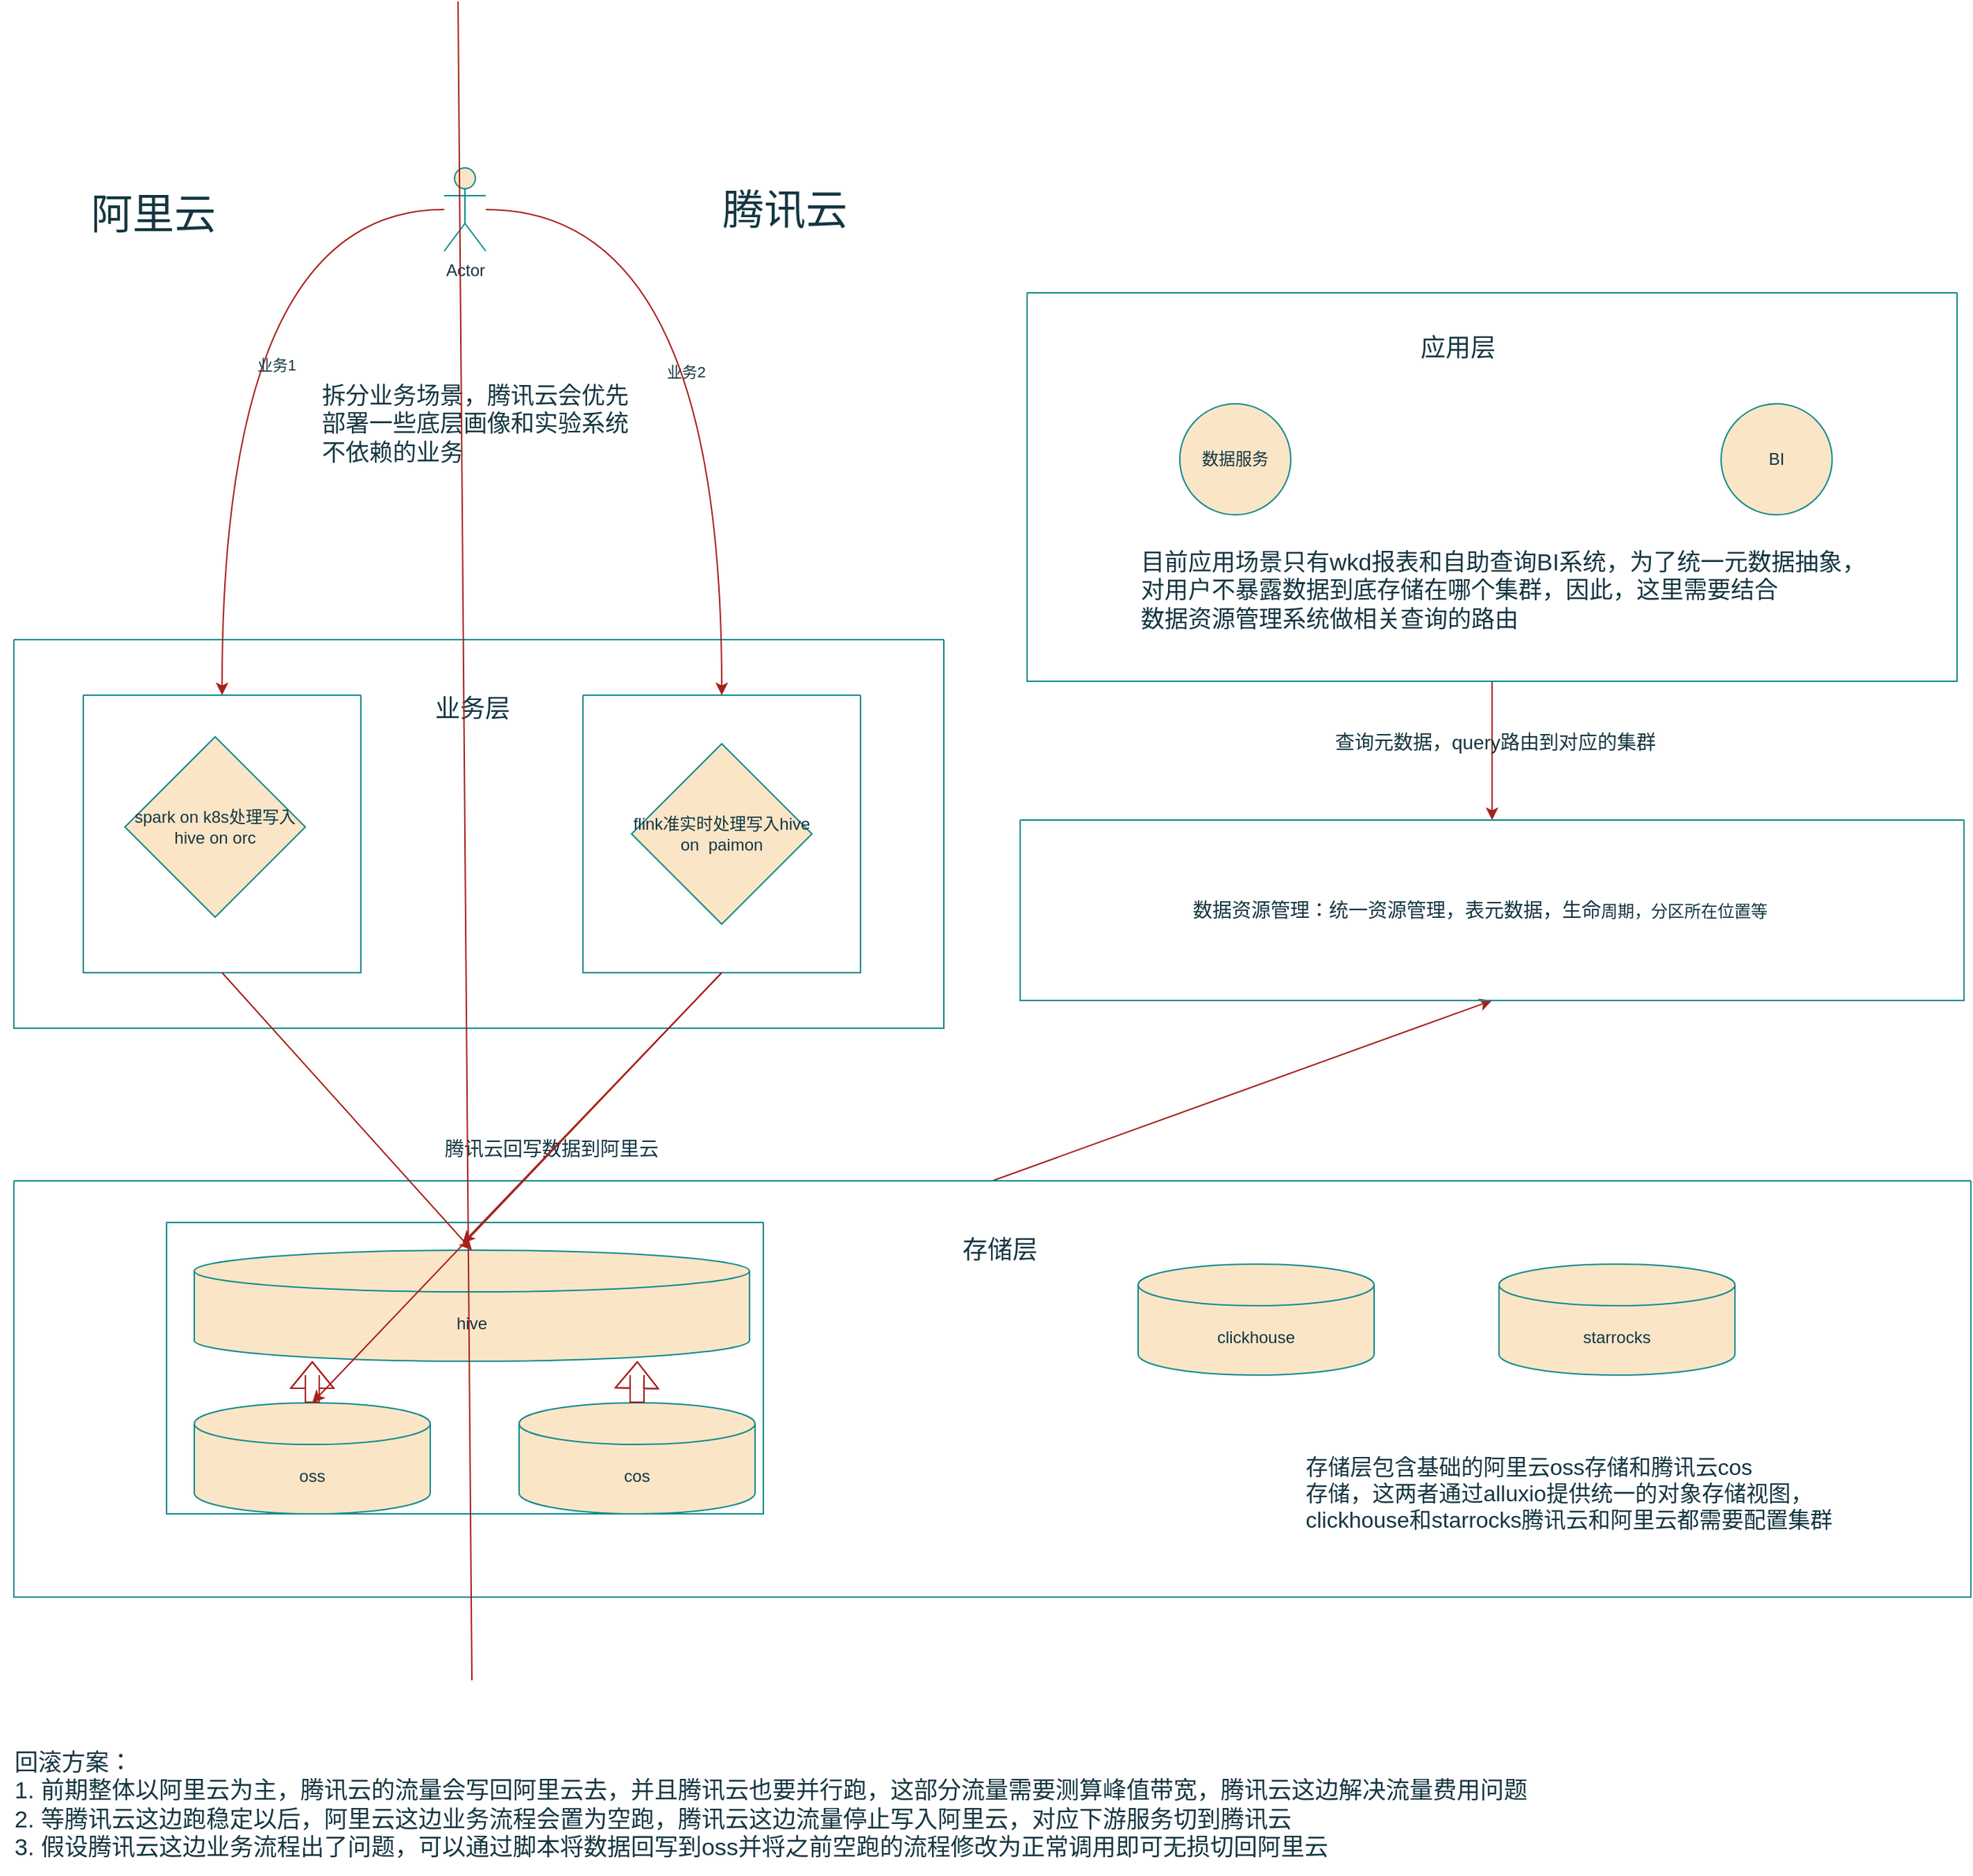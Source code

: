 <mxfile version="22.1.11" type="github">
  <diagram name="第 1 页" id="LyzLs8KSeAA5ORpxAnu4">
    <mxGraphModel dx="2074" dy="1125" grid="1" gridSize="10" guides="1" tooltips="1" connect="1" arrows="1" fold="1" page="1" pageScale="1" pageWidth="827" pageHeight="1169" math="0" shadow="0">
      <root>
        <mxCell id="0" />
        <mxCell id="1" parent="0" />
        <mxCell id="eee_U3IOTz9vt7lkL6su-33" style="edgeStyle=orthogonalEdgeStyle;rounded=0;orthogonalLoop=1;jettySize=auto;html=1;labelBackgroundColor=none;strokeColor=#A8201A;fontColor=default;" edge="1" parent="1" source="eee_U3IOTz9vt7lkL6su-3" target="eee_U3IOTz9vt7lkL6su-30">
          <mxGeometry relative="1" as="geometry" />
        </mxCell>
        <mxCell id="eee_U3IOTz9vt7lkL6su-38" value="&lt;font style=&quot;font-size: 14px;&quot;&gt;查询元数据，query路由到对应的集群&lt;/font&gt;" style="edgeLabel;html=1;align=center;verticalAlign=middle;resizable=0;points=[];labelBackgroundColor=none;fontColor=#143642;" vertex="1" connectable="0" parent="eee_U3IOTz9vt7lkL6su-33">
          <mxGeometry x="-0.12" y="2" relative="1" as="geometry">
            <mxPoint as="offset" />
          </mxGeometry>
        </mxCell>
        <mxCell id="eee_U3IOTz9vt7lkL6su-3" value="" style="swimlane;startSize=0;labelBackgroundColor=none;fillColor=#FAE5C7;strokeColor=#0F8B8D;fontColor=#143642;" vertex="1" parent="1">
          <mxGeometry x="780" y="240" width="670" height="280" as="geometry" />
        </mxCell>
        <mxCell id="eee_U3IOTz9vt7lkL6su-4" value="&lt;span style=&quot;font-size: 18px;&quot;&gt;应用层&lt;/span&gt;" style="text;html=1;align=center;verticalAlign=middle;resizable=0;points=[];autosize=1;strokeColor=none;fillColor=none;labelBackgroundColor=none;fontColor=#143642;" vertex="1" parent="eee_U3IOTz9vt7lkL6su-3">
          <mxGeometry x="270" y="20" width="80" height="40" as="geometry" />
        </mxCell>
        <mxCell id="eee_U3IOTz9vt7lkL6su-34" value="数据服务" style="ellipse;whiteSpace=wrap;html=1;aspect=fixed;labelBackgroundColor=none;fillColor=#FAE5C7;strokeColor=#0F8B8D;fontColor=#143642;" vertex="1" parent="eee_U3IOTz9vt7lkL6su-3">
          <mxGeometry x="110" y="80" width="80" height="80" as="geometry" />
        </mxCell>
        <mxCell id="eee_U3IOTz9vt7lkL6su-35" value="BI" style="ellipse;whiteSpace=wrap;html=1;aspect=fixed;labelBackgroundColor=none;fillColor=#FAE5C7;strokeColor=#0F8B8D;fontColor=#143642;" vertex="1" parent="eee_U3IOTz9vt7lkL6su-3">
          <mxGeometry x="500" y="80" width="80" height="80" as="geometry" />
        </mxCell>
        <mxCell id="eee_U3IOTz9vt7lkL6su-47" value="&lt;font style=&quot;font-size: 17px;&quot;&gt;目前应用场景只有wkd报表和自助查询BI系统，为了统一元数据抽象，&lt;br&gt;对用户不暴露数据到底存储在哪个集群，因此，这里需要结合&lt;br&gt;数据资源管理系统做相关查询的路由&lt;/font&gt;" style="text;html=1;align=left;verticalAlign=middle;resizable=0;points=[];autosize=1;strokeColor=none;fillColor=none;labelBackgroundColor=none;fontColor=#143642;" vertex="1" parent="eee_U3IOTz9vt7lkL6su-3">
          <mxGeometry x="80" y="180" width="550" height="70" as="geometry" />
        </mxCell>
        <mxCell id="eee_U3IOTz9vt7lkL6su-32" style="rounded=0;orthogonalLoop=1;jettySize=auto;html=1;exitX=0.5;exitY=0;exitDx=0;exitDy=0;entryX=0.5;entryY=1;entryDx=0;entryDy=0;labelBackgroundColor=none;strokeColor=#A8201A;fontColor=default;" edge="1" parent="1" source="eee_U3IOTz9vt7lkL6su-5" target="eee_U3IOTz9vt7lkL6su-30">
          <mxGeometry relative="1" as="geometry" />
        </mxCell>
        <mxCell id="eee_U3IOTz9vt7lkL6su-5" value="" style="swimlane;startSize=0;labelBackgroundColor=none;fillColor=#FAE5C7;strokeColor=#0F8B8D;fontColor=#143642;" vertex="1" parent="1">
          <mxGeometry x="50" y="880" width="1410" height="300" as="geometry" />
        </mxCell>
        <mxCell id="eee_U3IOTz9vt7lkL6su-6" value="&lt;span style=&quot;font-size: 18px;&quot;&gt;存储层&lt;/span&gt;" style="text;html=1;align=center;verticalAlign=middle;resizable=0;points=[];autosize=1;strokeColor=none;fillColor=none;labelBackgroundColor=none;fontColor=#143642;" vertex="1" parent="eee_U3IOTz9vt7lkL6su-5">
          <mxGeometry x="670" y="30" width="80" height="40" as="geometry" />
        </mxCell>
        <mxCell id="eee_U3IOTz9vt7lkL6su-11" value="clickhouse" style="shape=cylinder3;whiteSpace=wrap;html=1;boundedLbl=1;backgroundOutline=1;size=15;labelBackgroundColor=none;fillColor=#FAE5C7;strokeColor=#0F8B8D;fontColor=#143642;" vertex="1" parent="eee_U3IOTz9vt7lkL6su-5">
          <mxGeometry x="810" y="60" width="170" height="80" as="geometry" />
        </mxCell>
        <mxCell id="eee_U3IOTz9vt7lkL6su-12" value="starrocks" style="shape=cylinder3;whiteSpace=wrap;html=1;boundedLbl=1;backgroundOutline=1;size=15;labelBackgroundColor=none;fillColor=#FAE5C7;strokeColor=#0F8B8D;fontColor=#143642;" vertex="1" parent="eee_U3IOTz9vt7lkL6su-5">
          <mxGeometry x="1070" y="60" width="170" height="80" as="geometry" />
        </mxCell>
        <mxCell id="eee_U3IOTz9vt7lkL6su-13" value="" style="swimlane;startSize=0;labelBackgroundColor=none;fillColor=#FAE5C7;strokeColor=#0F8B8D;fontColor=#143642;" vertex="1" parent="eee_U3IOTz9vt7lkL6su-5">
          <mxGeometry x="110" y="30" width="430" height="210" as="geometry" />
        </mxCell>
        <mxCell id="eee_U3IOTz9vt7lkL6su-9" value="oss" style="shape=cylinder3;whiteSpace=wrap;html=1;boundedLbl=1;backgroundOutline=1;size=15;labelBackgroundColor=none;fillColor=#FAE5C7;strokeColor=#0F8B8D;fontColor=#143642;" vertex="1" parent="eee_U3IOTz9vt7lkL6su-13">
          <mxGeometry x="20" y="130" width="170" height="80" as="geometry" />
        </mxCell>
        <mxCell id="eee_U3IOTz9vt7lkL6su-10" value="cos" style="shape=cylinder3;whiteSpace=wrap;html=1;boundedLbl=1;backgroundOutline=1;size=15;labelBackgroundColor=none;fillColor=#FAE5C7;strokeColor=#0F8B8D;fontColor=#143642;" vertex="1" parent="eee_U3IOTz9vt7lkL6su-13">
          <mxGeometry x="254" y="130" width="170" height="80" as="geometry" />
        </mxCell>
        <mxCell id="eee_U3IOTz9vt7lkL6su-16" value="&lt;font style=&quot;font-size: 14px;&quot;&gt;Alluxio&lt;/font&gt;" style="text;html=1;align=center;verticalAlign=middle;resizable=0;points=[];autosize=1;strokeColor=none;fillColor=none;labelBackgroundColor=none;fontColor=#143642;" vertex="1" parent="eee_U3IOTz9vt7lkL6su-13">
          <mxGeometry x="170" y="18" width="60" height="30" as="geometry" />
        </mxCell>
        <mxCell id="eee_U3IOTz9vt7lkL6su-48" value="hive" style="shape=cylinder3;whiteSpace=wrap;html=1;boundedLbl=1;backgroundOutline=1;size=15;labelBackgroundColor=none;fillColor=#FAE5C7;strokeColor=#0F8B8D;fontColor=#143642;" vertex="1" parent="eee_U3IOTz9vt7lkL6su-13">
          <mxGeometry x="20" y="20" width="400" height="80" as="geometry" />
        </mxCell>
        <mxCell id="eee_U3IOTz9vt7lkL6su-60" style="edgeStyle=orthogonalEdgeStyle;rounded=0;orthogonalLoop=1;jettySize=auto;html=1;shape=flexArrow;labelBackgroundColor=none;strokeColor=#A8201A;fontColor=default;" edge="1" parent="eee_U3IOTz9vt7lkL6su-13" source="eee_U3IOTz9vt7lkL6su-9">
          <mxGeometry relative="1" as="geometry">
            <mxPoint x="105" y="100" as="targetPoint" />
          </mxGeometry>
        </mxCell>
        <mxCell id="eee_U3IOTz9vt7lkL6su-63" style="edgeStyle=orthogonalEdgeStyle;rounded=0;orthogonalLoop=1;jettySize=auto;html=1;entryX=0.798;entryY=1;entryDx=0;entryDy=0;entryPerimeter=0;shape=flexArrow;labelBackgroundColor=none;strokeColor=#A8201A;fontColor=default;" edge="1" parent="eee_U3IOTz9vt7lkL6su-13" source="eee_U3IOTz9vt7lkL6su-10" target="eee_U3IOTz9vt7lkL6su-48">
          <mxGeometry relative="1" as="geometry" />
        </mxCell>
        <mxCell id="eee_U3IOTz9vt7lkL6su-40" value="&lt;div style=&quot;text-align: left; font-size: 16px;&quot;&gt;&lt;span style=&quot;background-color: initial;&quot;&gt;&lt;font style=&quot;font-size: 16px;&quot;&gt;存储层包含基础的阿里云oss存储和腾讯云cos&lt;/font&gt;&lt;/span&gt;&lt;/div&gt;&lt;div style=&quot;text-align: left; font-size: 16px;&quot;&gt;&lt;span style=&quot;background-color: initial;&quot;&gt;&lt;font style=&quot;font-size: 16px;&quot;&gt;存储，这两者通过alluxio提供统一的对象存储视图，&lt;/font&gt;&lt;/span&gt;&lt;/div&gt;&lt;div style=&quot;text-align: left; font-size: 16px;&quot;&gt;&lt;span style=&quot;background-color: initial;&quot;&gt;&lt;font style=&quot;font-size: 16px;&quot;&gt;clickhouse和starrocks腾讯云和阿里云都需要配置集群&lt;/font&gt;&lt;/span&gt;&lt;/div&gt;" style="text;html=1;align=center;verticalAlign=middle;resizable=0;points=[];autosize=1;strokeColor=none;fillColor=none;labelBackgroundColor=none;fontColor=#143642;" vertex="1" parent="eee_U3IOTz9vt7lkL6su-5">
          <mxGeometry x="920" y="190" width="400" height="70" as="geometry" />
        </mxCell>
        <mxCell id="eee_U3IOTz9vt7lkL6su-7" value="" style="swimlane;startSize=0;labelBackgroundColor=none;fillColor=#FAE5C7;strokeColor=#0F8B8D;fontColor=#143642;" vertex="1" parent="1">
          <mxGeometry x="50" y="490" width="670" height="280" as="geometry" />
        </mxCell>
        <mxCell id="eee_U3IOTz9vt7lkL6su-8" value="&lt;span style=&quot;font-size: 18px;&quot;&gt;业务层&lt;/span&gt;" style="text;html=1;align=center;verticalAlign=middle;resizable=0;points=[];autosize=1;strokeColor=none;fillColor=none;labelBackgroundColor=none;fontColor=#143642;" vertex="1" parent="eee_U3IOTz9vt7lkL6su-7">
          <mxGeometry x="290" y="30" width="80" height="40" as="geometry" />
        </mxCell>
        <mxCell id="eee_U3IOTz9vt7lkL6su-21" value="" style="swimlane;startSize=0;labelBackgroundColor=none;fillColor=#FAE5C7;strokeColor=#0F8B8D;fontColor=#143642;" vertex="1" parent="eee_U3IOTz9vt7lkL6su-7">
          <mxGeometry x="50" y="40" width="200" height="200" as="geometry" />
        </mxCell>
        <mxCell id="eee_U3IOTz9vt7lkL6su-51" value="spark on k8s处理写入hive on orc" style="rhombus;whiteSpace=wrap;html=1;labelBackgroundColor=none;fillColor=#FAE5C7;strokeColor=#0F8B8D;fontColor=#143642;" vertex="1" parent="eee_U3IOTz9vt7lkL6su-21">
          <mxGeometry x="30" y="30" width="130" height="130" as="geometry" />
        </mxCell>
        <mxCell id="eee_U3IOTz9vt7lkL6su-22" value="" style="swimlane;startSize=0;labelBackgroundColor=none;fillColor=#FAE5C7;strokeColor=#0F8B8D;fontColor=#143642;" vertex="1" parent="eee_U3IOTz9vt7lkL6su-7">
          <mxGeometry x="410" y="40" width="200" height="200" as="geometry" />
        </mxCell>
        <mxCell id="eee_U3IOTz9vt7lkL6su-54" value="flink准实时处理写入hive on&amp;nbsp; paimon" style="rhombus;whiteSpace=wrap;html=1;labelBackgroundColor=none;fillColor=#FAE5C7;strokeColor=#0F8B8D;fontColor=#143642;" vertex="1" parent="eee_U3IOTz9vt7lkL6su-22">
          <mxGeometry x="35" y="35" width="130" height="130" as="geometry" />
        </mxCell>
        <mxCell id="eee_U3IOTz9vt7lkL6su-26" style="rounded=0;orthogonalLoop=1;jettySize=auto;html=1;exitX=0.5;exitY=1;exitDx=0;exitDy=0;entryX=0.5;entryY=0;entryDx=0;entryDy=0;entryPerimeter=0;labelBackgroundColor=none;strokeColor=#A8201A;fontColor=default;" edge="1" parent="1" source="eee_U3IOTz9vt7lkL6su-22" target="eee_U3IOTz9vt7lkL6su-9">
          <mxGeometry relative="1" as="geometry">
            <mxPoint x="270" y="1050" as="targetPoint" />
          </mxGeometry>
        </mxCell>
        <mxCell id="eee_U3IOTz9vt7lkL6su-28" value="&lt;font style=&quot;font-size: 14px;&quot;&gt;腾讯云回写数据到阿里云&lt;/font&gt;" style="edgeLabel;html=1;align=center;verticalAlign=middle;resizable=0;points=[];labelBackgroundColor=none;fontColor=#143642;" vertex="1" connectable="0" parent="eee_U3IOTz9vt7lkL6su-26">
          <mxGeometry x="-0.178" y="-3" relative="1" as="geometry">
            <mxPoint y="1" as="offset" />
          </mxGeometry>
        </mxCell>
        <mxCell id="eee_U3IOTz9vt7lkL6su-27" style="rounded=0;orthogonalLoop=1;jettySize=auto;html=1;exitX=0.5;exitY=1;exitDx=0;exitDy=0;entryX=0.5;entryY=0;entryDx=0;entryDy=0;entryPerimeter=0;labelBackgroundColor=none;strokeColor=#A8201A;fontColor=default;" edge="1" parent="1" source="eee_U3IOTz9vt7lkL6su-21" target="eee_U3IOTz9vt7lkL6su-48">
          <mxGeometry relative="1" as="geometry">
            <mxPoint x="265" y="1040" as="targetPoint" />
          </mxGeometry>
        </mxCell>
        <mxCell id="eee_U3IOTz9vt7lkL6su-30" value="" style="swimlane;startSize=0;labelBackgroundColor=none;fillColor=#FAE5C7;strokeColor=#0F8B8D;fontColor=#143642;" vertex="1" parent="1">
          <mxGeometry x="775" y="620" width="680" height="130" as="geometry" />
        </mxCell>
        <mxCell id="eee_U3IOTz9vt7lkL6su-31" value="&lt;span style=&quot;font-size: 14px;&quot;&gt;数据资源管理：&lt;/span&gt;&lt;font style=&quot;border-color: var(--border-color); font-size: 14px;&quot;&gt;统一资源管理，表元数据，生命&lt;/font&gt;周期，分区所在位置等" style="text;html=1;align=center;verticalAlign=middle;resizable=0;points=[];autosize=1;strokeColor=none;fillColor=none;labelBackgroundColor=none;fontColor=#143642;" vertex="1" parent="eee_U3IOTz9vt7lkL6su-30">
          <mxGeometry x="111" y="50" width="440" height="30" as="geometry" />
        </mxCell>
        <mxCell id="eee_U3IOTz9vt7lkL6su-42" style="edgeStyle=orthogonalEdgeStyle;rounded=0;orthogonalLoop=1;jettySize=auto;html=1;entryX=0.5;entryY=0;entryDx=0;entryDy=0;curved=1;labelBackgroundColor=none;strokeColor=#A8201A;fontColor=default;" edge="1" parent="1" source="eee_U3IOTz9vt7lkL6su-41" target="eee_U3IOTz9vt7lkL6su-21">
          <mxGeometry relative="1" as="geometry" />
        </mxCell>
        <mxCell id="eee_U3IOTz9vt7lkL6su-44" value="业务1" style="edgeLabel;html=1;align=center;verticalAlign=middle;resizable=0;points=[];labelBackgroundColor=none;fontColor=#143642;" vertex="1" connectable="0" parent="eee_U3IOTz9vt7lkL6su-42">
          <mxGeometry x="0.064" y="39" relative="1" as="geometry">
            <mxPoint as="offset" />
          </mxGeometry>
        </mxCell>
        <mxCell id="eee_U3IOTz9vt7lkL6su-43" style="edgeStyle=orthogonalEdgeStyle;rounded=0;orthogonalLoop=1;jettySize=auto;html=1;curved=1;labelBackgroundColor=none;strokeColor=#A8201A;fontColor=default;" edge="1" parent="1" source="eee_U3IOTz9vt7lkL6su-41" target="eee_U3IOTz9vt7lkL6su-22">
          <mxGeometry relative="1" as="geometry" />
        </mxCell>
        <mxCell id="eee_U3IOTz9vt7lkL6su-45" value="业务2" style="edgeLabel;html=1;align=center;verticalAlign=middle;resizable=0;points=[];labelBackgroundColor=none;fontColor=#143642;" vertex="1" connectable="0" parent="eee_U3IOTz9vt7lkL6su-43">
          <mxGeometry x="0.104" y="-26" relative="1" as="geometry">
            <mxPoint as="offset" />
          </mxGeometry>
        </mxCell>
        <mxCell id="eee_U3IOTz9vt7lkL6su-41" value="Actor" style="shape=umlActor;verticalLabelPosition=bottom;verticalAlign=top;html=1;outlineConnect=0;labelBackgroundColor=none;fillColor=#FAE5C7;strokeColor=#0F8B8D;fontColor=#143642;" vertex="1" parent="1">
          <mxGeometry x="360" y="150" width="30" height="60" as="geometry" />
        </mxCell>
        <mxCell id="eee_U3IOTz9vt7lkL6su-46" value="&lt;font style=&quot;font-size: 17px;&quot;&gt;拆分业务场景，腾讯云会优先&lt;br&gt;部署一些底层画像和实验系统&lt;br&gt;不依赖的业务&lt;/font&gt;" style="text;html=1;align=left;verticalAlign=middle;resizable=0;points=[];autosize=1;strokeColor=none;fillColor=none;labelBackgroundColor=none;fontColor=#143642;" vertex="1" parent="1">
          <mxGeometry x="270" y="300" width="240" height="70" as="geometry" />
        </mxCell>
        <mxCell id="eee_U3IOTz9vt7lkL6su-55" value="&lt;font style=&quot;font-size: 30px;&quot;&gt;阿里云&lt;/font&gt;" style="text;html=1;align=center;verticalAlign=middle;resizable=0;points=[];autosize=1;strokeColor=none;fillColor=none;labelBackgroundColor=none;fontColor=#143642;" vertex="1" parent="1">
          <mxGeometry x="95" y="158" width="110" height="50" as="geometry" />
        </mxCell>
        <mxCell id="eee_U3IOTz9vt7lkL6su-56" value="&lt;font style=&quot;font-size: 30px;&quot;&gt;腾讯云&lt;/font&gt;" style="text;html=1;align=center;verticalAlign=middle;resizable=0;points=[];autosize=1;strokeColor=none;fillColor=none;labelBackgroundColor=none;fontColor=#143642;" vertex="1" parent="1">
          <mxGeometry x="550" y="155" width="110" height="50" as="geometry" />
        </mxCell>
        <mxCell id="eee_U3IOTz9vt7lkL6su-57" value="" style="endArrow=none;html=1;rounded=0;strokeColor=#A8201A;labelBackgroundColor=none;fontColor=default;" edge="1" parent="1">
          <mxGeometry width="50" height="50" relative="1" as="geometry">
            <mxPoint x="380" y="1240" as="sourcePoint" />
            <mxPoint x="370" y="30" as="targetPoint" />
          </mxGeometry>
        </mxCell>
        <mxCell id="eee_U3IOTz9vt7lkL6su-58" style="rounded=0;orthogonalLoop=1;jettySize=auto;html=1;exitX=0.5;exitY=1;exitDx=0;exitDy=0;entryX=0.483;entryY=-0.062;entryDx=0;entryDy=0;entryPerimeter=0;labelBackgroundColor=none;strokeColor=#A8201A;fontColor=default;" edge="1" parent="1" source="eee_U3IOTz9vt7lkL6su-22" target="eee_U3IOTz9vt7lkL6su-48">
          <mxGeometry relative="1" as="geometry" />
        </mxCell>
        <mxCell id="eee_U3IOTz9vt7lkL6su-64" value="&lt;div style=&quot;text-align: left; font-size: 17px;&quot;&gt;&lt;span style=&quot;background-color: initial;&quot;&gt;&lt;font style=&quot;font-size: 17px;&quot;&gt;回滚方案：&lt;/font&gt;&lt;/span&gt;&lt;/div&gt;&lt;div style=&quot;text-align: left; font-size: 17px;&quot;&gt;&lt;span style=&quot;background-color: initial;&quot;&gt;&lt;font style=&quot;font-size: 17px;&quot;&gt;1. 前期整体以阿里云为主，腾讯云的流量会写回阿里云去，并且腾讯云也要并行跑，这部分流量需要测算峰值带宽，腾讯云这边解决流量费用问题&lt;/font&gt;&lt;/span&gt;&lt;/div&gt;&lt;div style=&quot;text-align: left; font-size: 17px;&quot;&gt;&lt;span style=&quot;background-color: initial;&quot;&gt;&lt;font style=&quot;font-size: 17px;&quot;&gt;2. 等腾讯云这边跑稳定以后，阿里云这边业务流程会置为空跑，腾讯云这边流量停止写入阿里云，对应下游服务切到腾讯云&lt;/font&gt;&lt;/span&gt;&lt;/div&gt;&lt;div style=&quot;text-align: left; font-size: 17px;&quot;&gt;&lt;span style=&quot;background-color: initial;&quot;&gt;&lt;font style=&quot;font-size: 17px;&quot;&gt;3. 假设腾讯云这边业务流程出了问题，可以通过脚本将数据回写到oss并将之前空跑的流程修改为正常调用即可无损切回阿里云&lt;/font&gt;&lt;/span&gt;&lt;/div&gt;" style="text;html=1;align=center;verticalAlign=middle;resizable=0;points=[];autosize=1;strokeColor=none;fillColor=none;labelBackgroundColor=none;fontColor=#143642;" vertex="1" parent="1">
          <mxGeometry x="40" y="1280" width="1110" height="100" as="geometry" />
        </mxCell>
      </root>
    </mxGraphModel>
  </diagram>
</mxfile>

